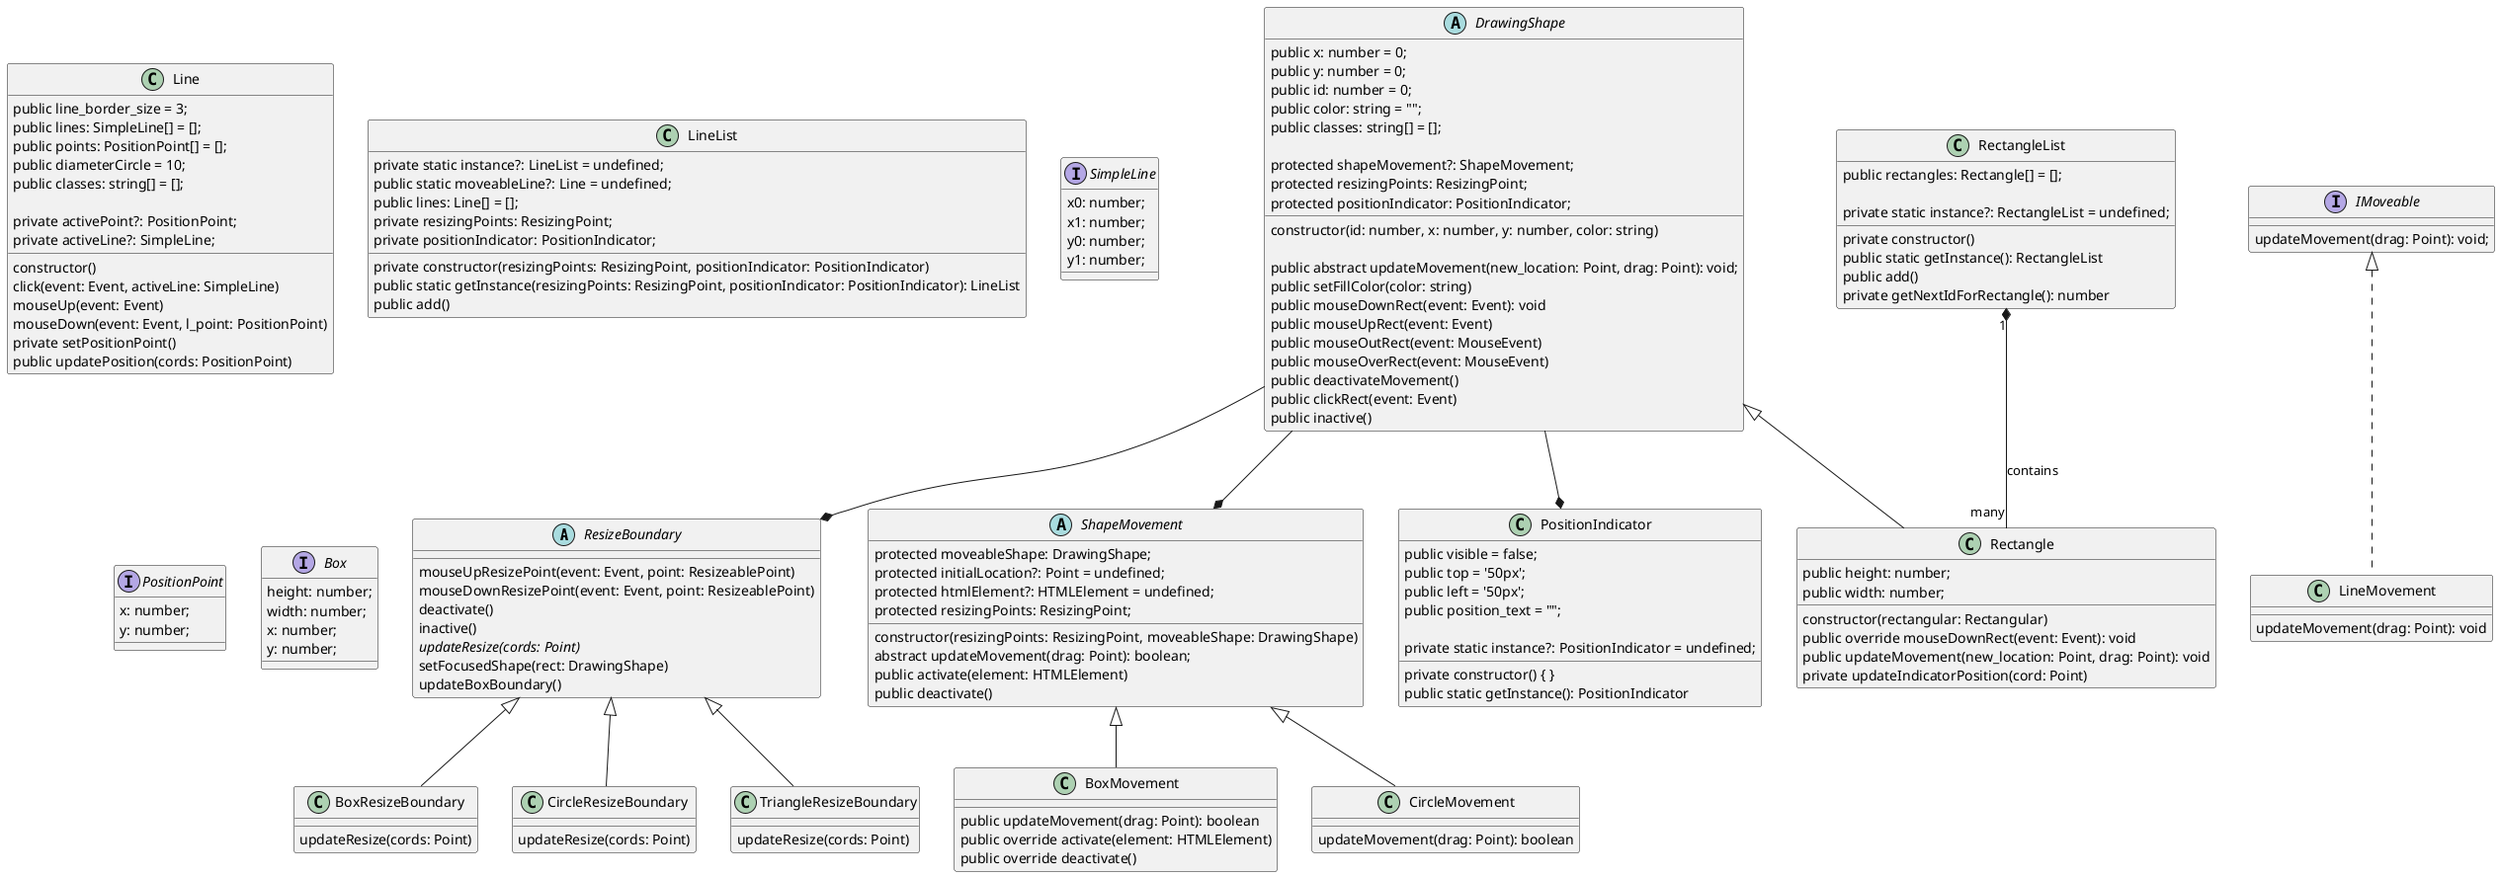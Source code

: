 @startuml
abstract class ResizeBoundary {
    mouseUpResizePoint(event: Event, point: ResizeablePoint)
    mouseDownResizePoint(event: Event, point: ResizeablePoint)
    deactivate()
    inactive()
    {abstract} updateResize(cords: Point) 
    setFocusedShape(rect: DrawingShape) 
    updateBoxBoundary() 
}

class BoxResizeBoundary extends ResizeBoundary {
    updateResize(cords: Point) 
}

class CircleResizeBoundary extends ResizeBoundary {
    updateResize(cords: Point) 
}

class TriangleResizeBoundary extends ResizeBoundary {
    updateResize(cords: Point) 
}


abstract class DrawingShape {
    public x: number = 0;
    public y: number = 0;
    public id: number = 0;
    public color: string = "";
    public classes: string[] = [];

    protected shapeMovement?: ShapeMovement;
    protected resizingPoints: ResizingPoint;
    protected positionIndicator: PositionIndicator;

    constructor(id: number, x: number, y: number, color: string)

    public abstract updateMovement(new_location: Point, drag: Point): void;
    public setFillColor(color: string)
    public mouseDownRect(event: Event): void
    public mouseUpRect(event: Event)
    public mouseOutRect(event: MouseEvent)
    public mouseOverRect(event: MouseEvent)
    public deactivateMovement()
    public clickRect(event: Event)
    public inactive()
}
DrawingShape --* ResizeBoundary
DrawingShape --* ShapeMovement
DrawingShape --* PositionIndicator

class Rectangle extends DrawingShape {
    public height: number;
    public width: number;

    constructor(rectangular: Rectangular)
    public override mouseDownRect(event: Event): void 
    public updateMovement(new_location: Point, drag: Point): void
    private updateIndicatorPosition(cord: Point) 
}


abstract class ShapeMovement {

    protected moveableShape: DrawingShape;
    protected initialLocation?: Point = undefined;
    protected htmlElement?: HTMLElement = undefined;
    protected resizingPoints: ResizingPoint;

    constructor(resizingPoints: ResizingPoint, moveableShape: DrawingShape)
    abstract updateMovement(drag: Point): boolean;
    public activate(element: HTMLElement)
    public deactivate()
}

class BoxMovement extends ShapeMovement {
    public updateMovement(drag: Point): boolean 
    public override activate(element: HTMLElement)
    public override deactivate()
}

class CircleMovement extends ShapeMovement {
    updateMovement(drag: Point): boolean 
}

interface IMoveable {
    updateMovement(drag: Point): void;
}
class Line {

    public line_border_size = 3;
    public lines: SimpleLine[] = [];
    public points: PositionPoint[] = [];
    public diameterCircle = 10;
    public classes: string[] = [];

    private activePoint?: PositionPoint;
    private activeLine?: SimpleLine;

    constructor() 
    click(event: Event, activeLine: SimpleLine)
    mouseUp(event: Event) 
    mouseDown(event: Event, l_point: PositionPoint)
    private setPositionPoint()
    public updatePosition(cords: PositionPoint)
}

class LineList {
    private static instance?: LineList = undefined;
    public static moveableLine?: Line = undefined;
    public lines: Line[] = [];
    private resizingPoints: ResizingPoint;
    private positionIndicator: PositionIndicator;

    private constructor(resizingPoints: ResizingPoint, positionIndicator: PositionIndicator)
    public static getInstance(resizingPoints: ResizingPoint, positionIndicator: PositionIndicator): LineList
    public add()
}

class LineMovement implements IMoveable {
    updateMovement(drag: Point): void 
}

class PositionIndicator {
    public visible = false;
    public top = '50px';
    public left = '50px';
    public position_text = "";

    private static instance?: PositionIndicator = undefined;
    private constructor() { }
    public static getInstance(): PositionIndicator
}

class RectangleList {
    public rectangles: Rectangle[] = [];

    private static instance?: RectangleList = undefined;
    private constructor()
    public static getInstance(): RectangleList
    public add()
    private getNextIdForRectangle(): number
}
RectangleList "1" *-- "many" Rectangle : contains

interface SimpleLine {
    x0: number;
    x1: number;
    y0: number;
    y1: number;
}

interface PositionPoint {
    x: number;
    y: number;
}

interface Box {
    height: number;
    width: number;
    x: number;
    y: number;
}


@enduml